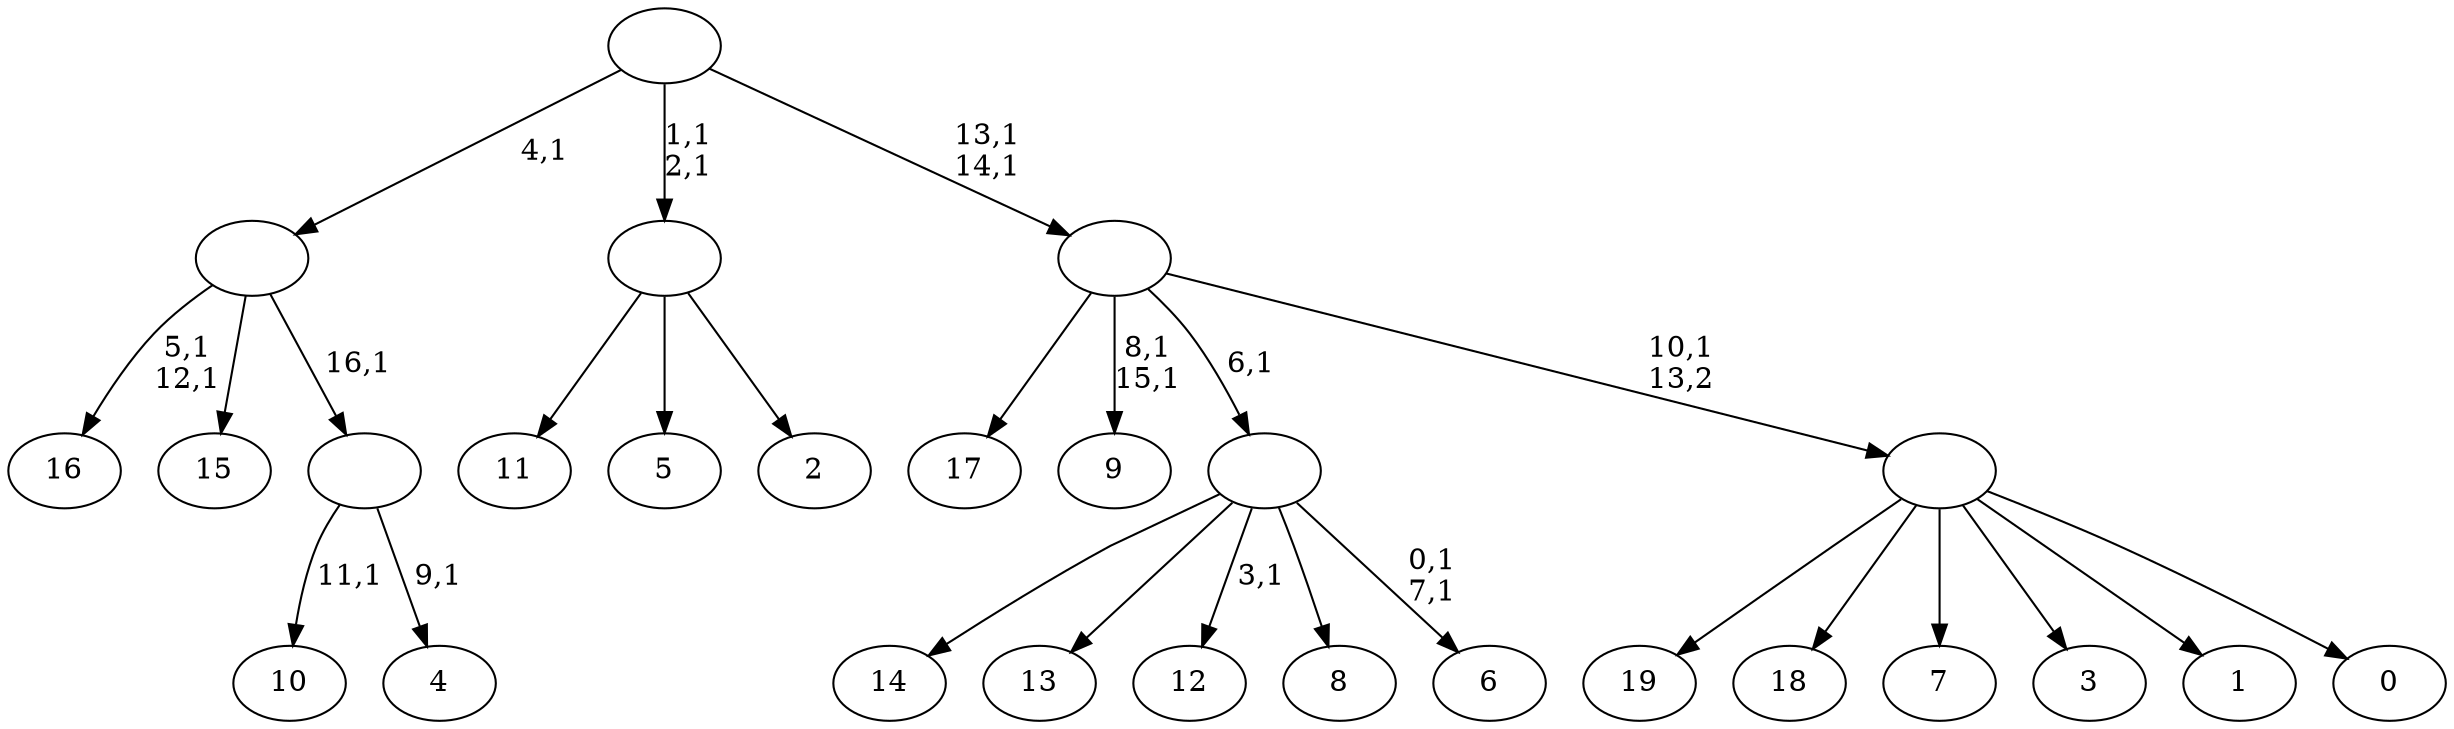 digraph T {
	37 [label="19"]
	36 [label="18"]
	35 [label="17"]
	34 [label="16"]
	31 [label="15"]
	30 [label="14"]
	29 [label="13"]
	28 [label="12"]
	26 [label="11"]
	25 [label="10"]
	23 [label="9"]
	20 [label="8"]
	19 [label="7"]
	18 [label="6"]
	15 [label=""]
	14 [label="5"]
	13 [label="4"]
	11 [label=""]
	10 [label=""]
	9 [label="3"]
	8 [label="2"]
	7 [label=""]
	5 [label="1"]
	4 [label="0"]
	3 [label=""]
	2 [label=""]
	0 [label=""]
	15 -> 18 [label="0,1\n7,1"]
	15 -> 28 [label="3,1"]
	15 -> 30 [label=""]
	15 -> 29 [label=""]
	15 -> 20 [label=""]
	11 -> 13 [label="9,1"]
	11 -> 25 [label="11,1"]
	10 -> 34 [label="5,1\n12,1"]
	10 -> 31 [label=""]
	10 -> 11 [label="16,1"]
	7 -> 26 [label=""]
	7 -> 14 [label=""]
	7 -> 8 [label=""]
	3 -> 37 [label=""]
	3 -> 36 [label=""]
	3 -> 19 [label=""]
	3 -> 9 [label=""]
	3 -> 5 [label=""]
	3 -> 4 [label=""]
	2 -> 23 [label="8,1\n15,1"]
	2 -> 35 [label=""]
	2 -> 15 [label="6,1"]
	2 -> 3 [label="10,1\n13,2"]
	0 -> 2 [label="13,1\n14,1"]
	0 -> 7 [label="1,1\n2,1"]
	0 -> 10 [label="4,1"]
}
